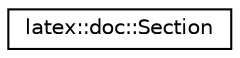 digraph G
{
  edge [fontname="Helvetica",fontsize="10",labelfontname="Helvetica",labelfontsize="10"];
  node [fontname="Helvetica",fontsize="10",shape=record];
  rankdir="LR";
  Node1 [label="latex::doc::Section",height=0.2,width=0.4,color="black", fillcolor="white", style="filled",URL="$classlatex_1_1doc_1_1Section.html"];
}
